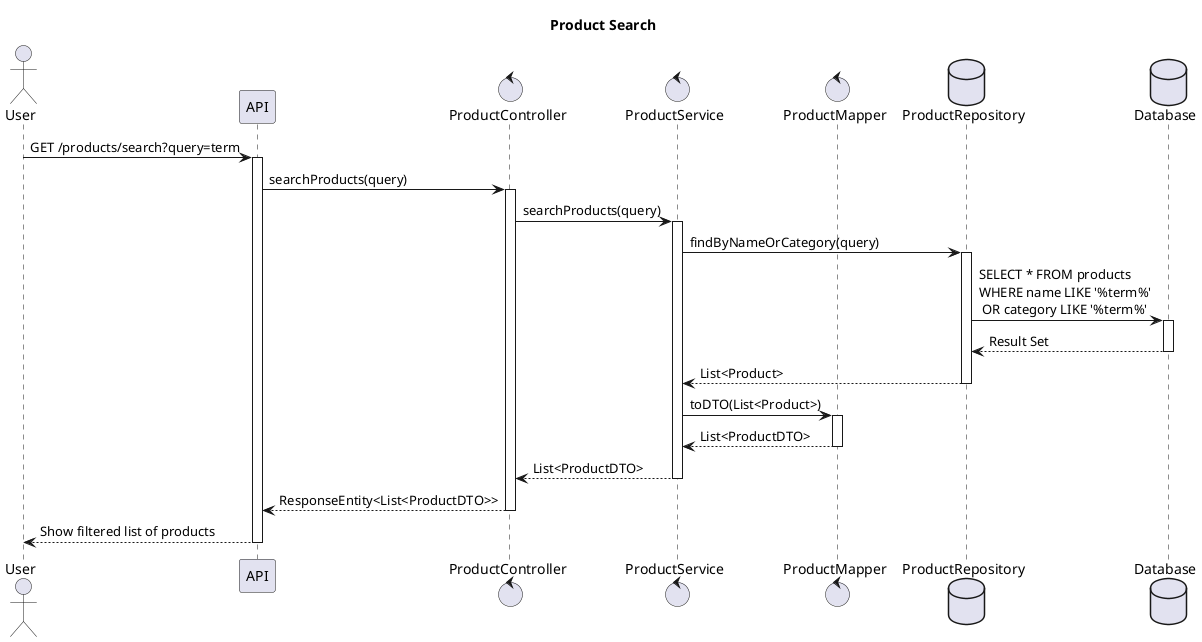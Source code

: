 @startuml
title Product Search

actor User
participant API
control ProductController
control ProductService
control "ProductMapper" as ProductMapper
database ProductRepository as Repo
database Database

User -> API : GET /products/search?query=term
activate API

API -> ProductController : searchProducts(query)
activate ProductController

ProductController -> ProductService : searchProducts(query)
activate ProductService

ProductService -> Repo : findByNameOrCategory(query)
activate Repo

Repo -> Database : SELECT * FROM products\nWHERE name LIKE '%term%'\n OR category LIKE '%term%'
activate Database
Database --> Repo : Result Set
deactivate Database

Repo --> ProductService : List<Product>
deactivate Repo

ProductService -> ProductMapper : toDTO(List<Product>)
activate ProductMapper

ProductMapper --> ProductService : List<ProductDTO>
deactivate ProductMapper

ProductService --> ProductController : List<ProductDTO>
deactivate ProductService

ProductController --> API : ResponseEntity<List<ProductDTO>>
deactivate ProductController

API --> User : Show filtered list of products
deactivate API

@enduml